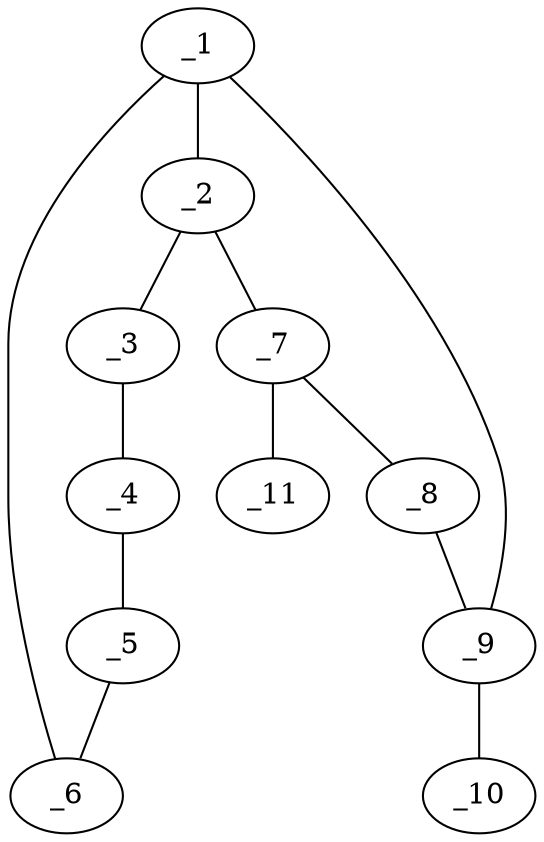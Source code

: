 graph molid686574 {
	_1	 [charge=0,
		chem=1,
		symbol="C  ",
		x="3.7321",
		y="0.5"];
	_2	 [charge=0,
		chem=1,
		symbol="C  ",
		x="3.7321",
		y="-0.5"];
	_1 -- _2	 [valence=1];
	_6	 [charge=0,
		chem=1,
		symbol="C  ",
		x="2.866",
		y=1];
	_1 -- _6	 [valence=2];
	_9	 [charge=0,
		chem=1,
		symbol="C  ",
		x="4.6831",
		y="0.809"];
	_1 -- _9	 [valence=1];
	_3	 [charge=0,
		chem=1,
		symbol="C  ",
		x="2.866",
		y="-1"];
	_2 -- _3	 [valence=2];
	_7	 [charge=0,
		chem=5,
		symbol="S  ",
		x="4.6831",
		y="-0.809"];
	_2 -- _7	 [valence=1];
	_4	 [charge=0,
		chem=1,
		symbol="C  ",
		x=2,
		y="-0.5"];
	_3 -- _4	 [valence=1];
	_5	 [charge=0,
		chem=1,
		symbol="C  ",
		x=2,
		y="0.5"];
	_4 -- _5	 [valence=2];
	_5 -- _6	 [valence=1];
	_8	 [charge=0,
		chem=5,
		symbol="S  ",
		x="5.2709",
		y=0];
	_7 -- _8	 [valence=1];
	_11	 [charge=0,
		chem=2,
		symbol="O  ",
		x="4.9921",
		y="-1.7601"];
	_7 -- _11	 [valence=2];
	_8 -- _9	 [valence=1];
	_10	 [charge=0,
		chem=2,
		symbol="O  ",
		x="4.9921",
		y="1.7601"];
	_9 -- _10	 [valence=2];
}
